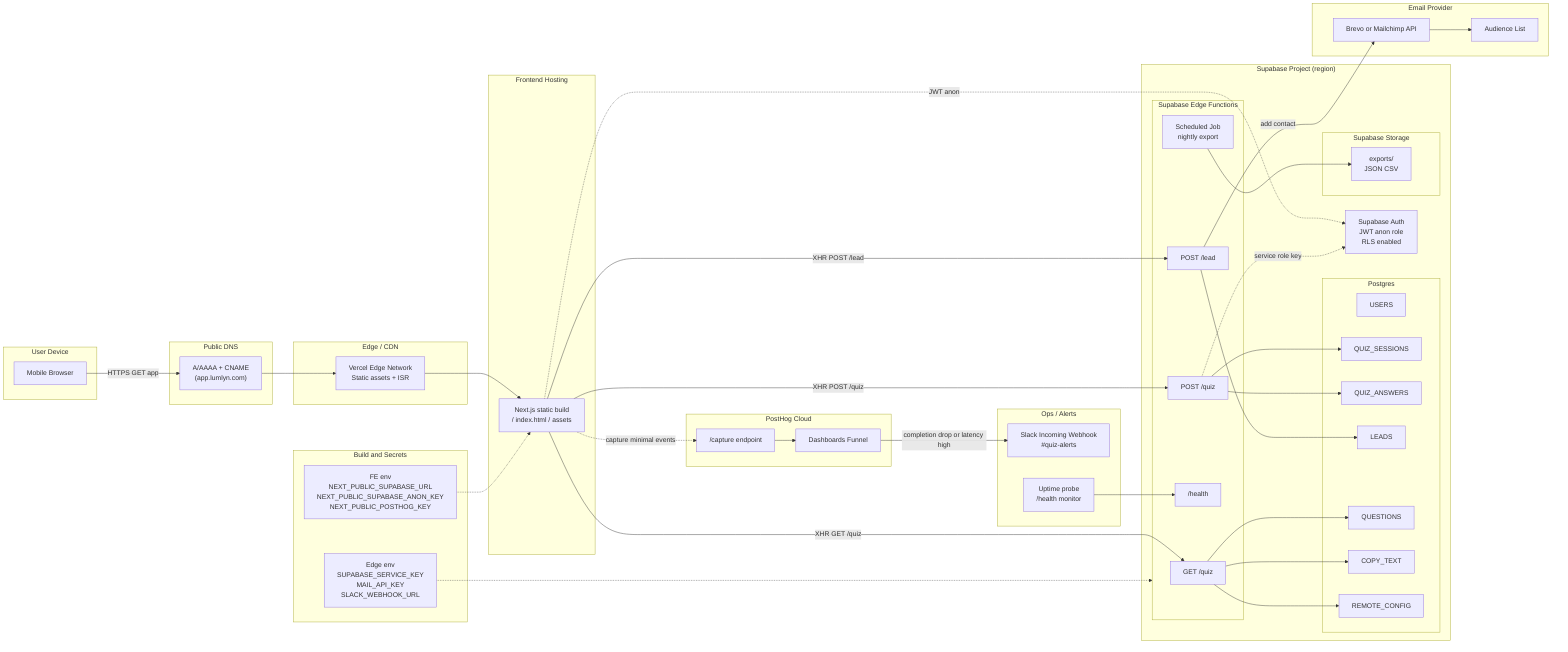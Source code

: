 flowchart LR
  %% ===== CLIENT / EDGE =====
  subgraph client["User Device"]
    ua["Mobile Browser"]
  end

  subgraph dns["Public DNS"]
    dnsrec["A/AAAA + CNAME\n(app.lumlyn.com)"]
  end

  subgraph cdn["Edge / CDN"]
    vercelcdn["Vercel Edge Network\nStatic assets + ISR"]
  end

  subgraph webapp["Frontend Hosting"]
    nextstatic["Next.js static build\n/ index.html / assets"]
  end

  %% ===== BACKEND REGION =====
  subgraph supa["Supabase Project (region)"]
    subgraph edge["Supabase Edge Functions"]
      fn_quiz["GET /quiz"]
      fn_answers["POST /quiz"]
      fn_lead["POST /lead"]
      fn_health["/health"]
      cron_export["Scheduled Job\nnightly export"]
    end

    subgraph pg["Postgres"]
      tbl_users["USERS"]
      tbl_sessions["QUIZ_SESSIONS"]
      tbl_answers["QUIZ_ANSWERS"]
      tbl_leads["LEADS"]
      tbl_questions["QUESTIONS"]
      tbl_copy["COPY_TEXT"]
      tbl_config["REMOTE_CONFIG"]
    end

    subgraph storage["Supabase Storage"]
      bucket_export["exports/\nJSON CSV"]
    end

    auth["Supabase Auth\nJWT anon role\nRLS enabled"]
  end

  %% ===== THIRD PARTIES =====
  subgraph posthog["PostHog Cloud"]
    ph_api["/capture endpoint"]
    ph_dash["Dashboards Funnel"]
  end

  subgraph email["Email Provider"]
    mail_api["Brevo or Mailchimp API"]
    mail_list["Audience List"]
  end

  subgraph alerts["Ops / Alerts"]
    slack_hook["Slack Incoming Webhook\n#quiz-alerts"]
    uptime["Uptime probe\n/health monitor"]
  end

  %% ===== CONFIG / BUILD =====
  subgraph config["Build and Secrets"]
    env_fe["FE env\nNEXT_PUBLIC_SUPABASE_URL\nNEXT_PUBLIC_SUPABASE_ANON_KEY\nNEXT_PUBLIC_POSTHOG_KEY"]
    env_be["Edge env\nSUPABASE_SERVICE_KEY\nMAIL_API_KEY\nSLACK_WEBHOOK_URL"]
  end

  %% ===== FLOWS =====
  ua -->|"HTTPS GET app"| dnsrec
  dnsrec --> vercelcdn
  vercelcdn --> nextstatic
  nextstatic -->|"XHR GET /quiz"| fn_quiz
  nextstatic -->|"XHR POST /quiz"| fn_answers
  nextstatic -->|"XHR POST /lead"| fn_lead
  nextstatic -.->|"capture minimal events"| ph_api

  %% Edge functions to DB
  fn_quiz --> tbl_questions
  fn_quiz --> tbl_copy
  fn_quiz --> tbl_config
  fn_answers --> tbl_sessions
  fn_answers --> tbl_answers
  fn_lead --> tbl_leads

  %% Auth and RLS
  nextstatic -.->|"JWT anon"| auth
  fn_answers -.->|"service role key"| auth

  %% Jobs and storage
  cron_export --> bucket_export

  %% Email provider
  fn_lead -->|"add contact"| mail_api
  mail_api --> mail_list

  %% PostHog dashboards and alerts
  ph_api --> ph_dash
  ph_dash -->|"completion drop or latency high"| slack_hook

  %% Uptime monitoring
  uptime --> fn_health

  %% Env wiring
  env_fe -.-> nextstatic
  env_be -.-> edge